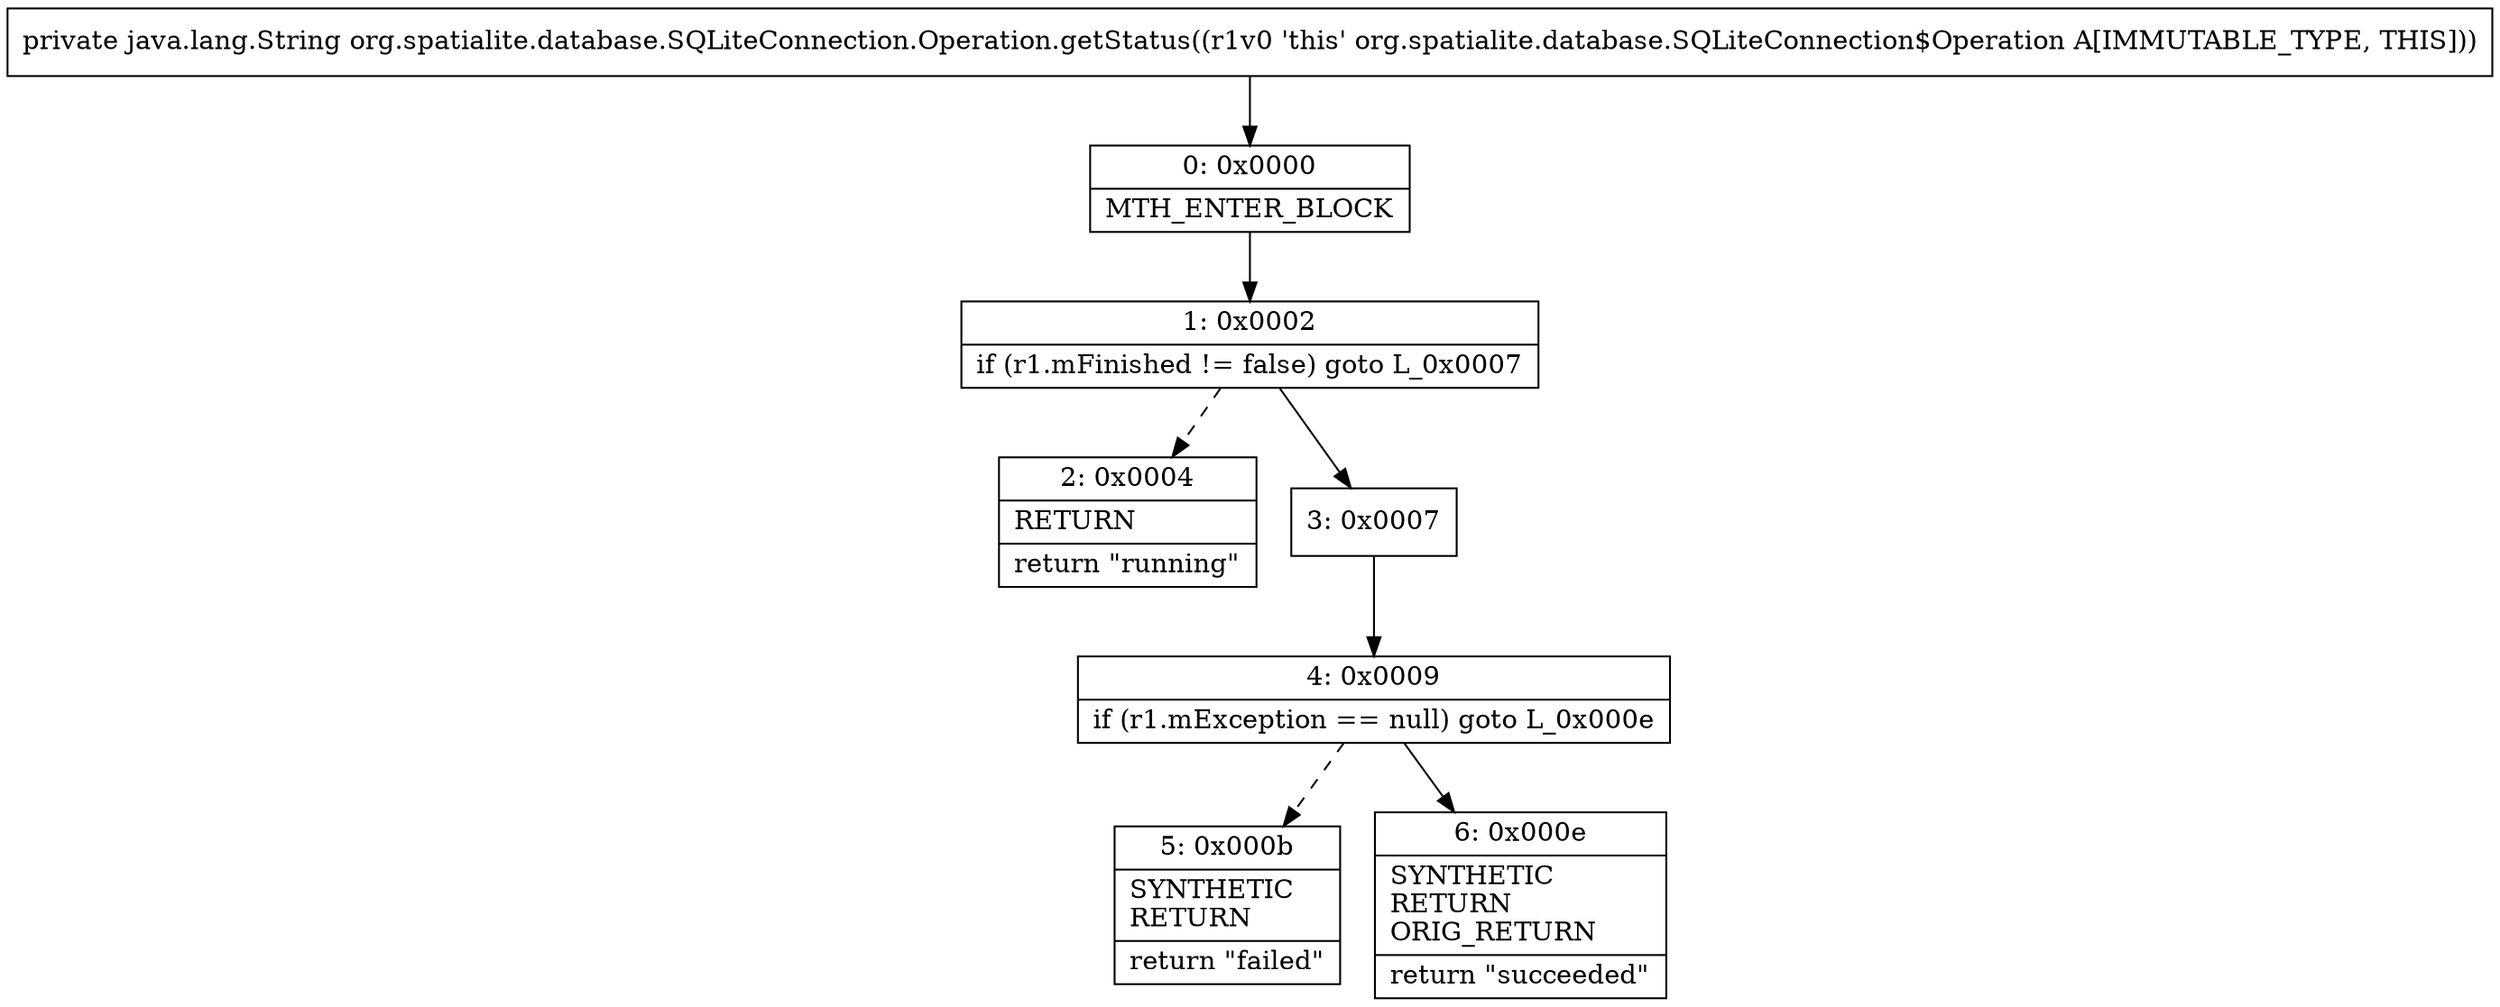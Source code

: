digraph "CFG fororg.spatialite.database.SQLiteConnection.Operation.getStatus()Ljava\/lang\/String;" {
Node_0 [shape=record,label="{0\:\ 0x0000|MTH_ENTER_BLOCK\l}"];
Node_1 [shape=record,label="{1\:\ 0x0002|if (r1.mFinished != false) goto L_0x0007\l}"];
Node_2 [shape=record,label="{2\:\ 0x0004|RETURN\l|return \"running\"\l}"];
Node_3 [shape=record,label="{3\:\ 0x0007}"];
Node_4 [shape=record,label="{4\:\ 0x0009|if (r1.mException == null) goto L_0x000e\l}"];
Node_5 [shape=record,label="{5\:\ 0x000b|SYNTHETIC\lRETURN\l|return \"failed\"\l}"];
Node_6 [shape=record,label="{6\:\ 0x000e|SYNTHETIC\lRETURN\lORIG_RETURN\l|return \"succeeded\"\l}"];
MethodNode[shape=record,label="{private java.lang.String org.spatialite.database.SQLiteConnection.Operation.getStatus((r1v0 'this' org.spatialite.database.SQLiteConnection$Operation A[IMMUTABLE_TYPE, THIS])) }"];
MethodNode -> Node_0;
Node_0 -> Node_1;
Node_1 -> Node_2[style=dashed];
Node_1 -> Node_3;
Node_3 -> Node_4;
Node_4 -> Node_5[style=dashed];
Node_4 -> Node_6;
}

